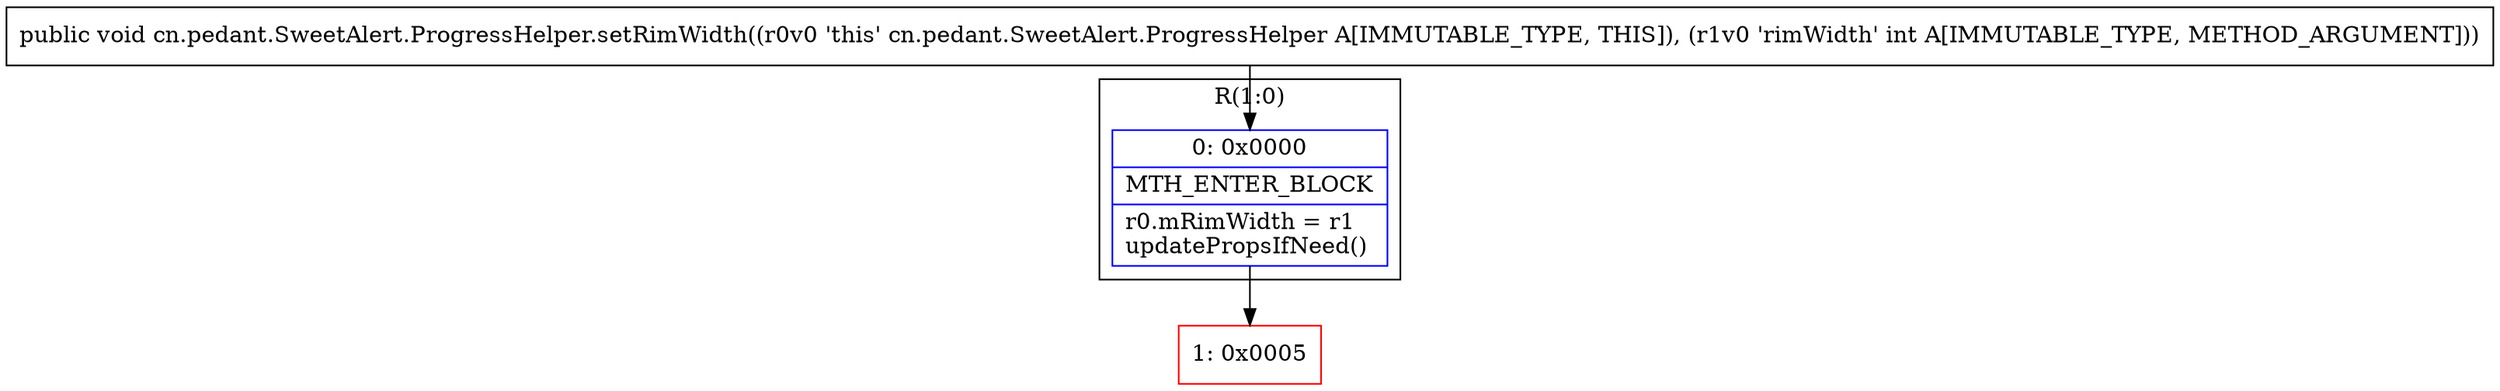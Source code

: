 digraph "CFG forcn.pedant.SweetAlert.ProgressHelper.setRimWidth(I)V" {
subgraph cluster_Region_326568797 {
label = "R(1:0)";
node [shape=record,color=blue];
Node_0 [shape=record,label="{0\:\ 0x0000|MTH_ENTER_BLOCK\l|r0.mRimWidth = r1\lupdatePropsIfNeed()\l}"];
}
Node_1 [shape=record,color=red,label="{1\:\ 0x0005}"];
MethodNode[shape=record,label="{public void cn.pedant.SweetAlert.ProgressHelper.setRimWidth((r0v0 'this' cn.pedant.SweetAlert.ProgressHelper A[IMMUTABLE_TYPE, THIS]), (r1v0 'rimWidth' int A[IMMUTABLE_TYPE, METHOD_ARGUMENT])) }"];
MethodNode -> Node_0;
Node_0 -> Node_1;
}

